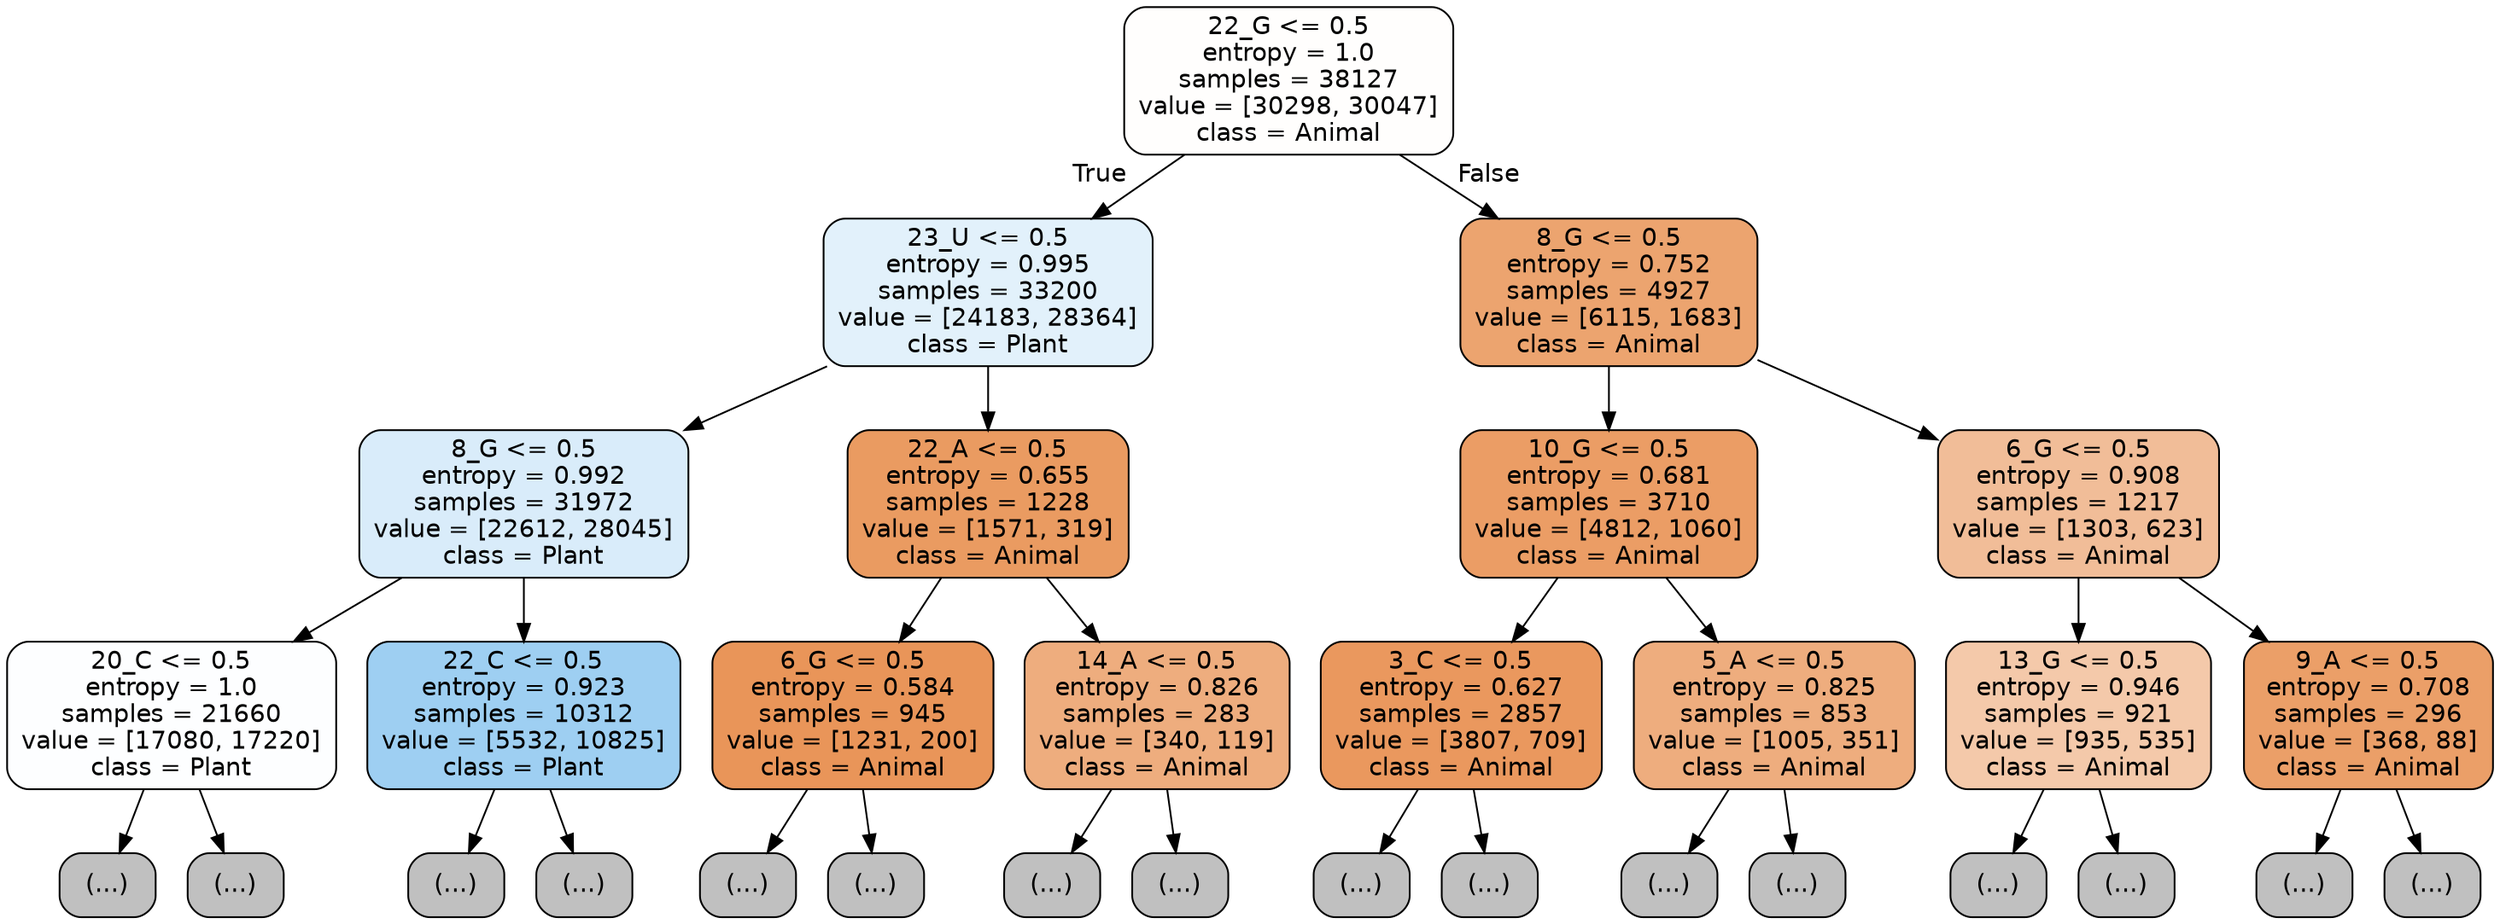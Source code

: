 digraph Tree {
node [shape=box, style="filled, rounded", color="black", fontname="helvetica"] ;
edge [fontname="helvetica"] ;
0 [label="22_G <= 0.5\nentropy = 1.0\nsamples = 38127\nvalue = [30298, 30047]\nclass = Animal", fillcolor="#fffefd"] ;
1 [label="23_U <= 0.5\nentropy = 0.995\nsamples = 33200\nvalue = [24183, 28364]\nclass = Plant", fillcolor="#e2f1fb"] ;
0 -> 1 [labeldistance=2.5, labelangle=45, headlabel="True"] ;
2 [label="8_G <= 0.5\nentropy = 0.992\nsamples = 31972\nvalue = [22612, 28045]\nclass = Plant", fillcolor="#d9ecfa"] ;
1 -> 2 ;
3 [label="20_C <= 0.5\nentropy = 1.0\nsamples = 21660\nvalue = [17080, 17220]\nclass = Plant", fillcolor="#fdfeff"] ;
2 -> 3 ;
4 [label="(...)", fillcolor="#C0C0C0"] ;
3 -> 4 ;
7949 [label="(...)", fillcolor="#C0C0C0"] ;
3 -> 7949 ;
10258 [label="22_C <= 0.5\nentropy = 0.923\nsamples = 10312\nvalue = [5532, 10825]\nclass = Plant", fillcolor="#9ecff2"] ;
2 -> 10258 ;
10259 [label="(...)", fillcolor="#C0C0C0"] ;
10258 -> 10259 ;
13404 [label="(...)", fillcolor="#C0C0C0"] ;
10258 -> 13404 ;
13903 [label="22_A <= 0.5\nentropy = 0.655\nsamples = 1228\nvalue = [1571, 319]\nclass = Animal", fillcolor="#ea9b61"] ;
1 -> 13903 ;
13904 [label="6_G <= 0.5\nentropy = 0.584\nsamples = 945\nvalue = [1231, 200]\nclass = Animal", fillcolor="#e99559"] ;
13903 -> 13904 ;
13905 [label="(...)", fillcolor="#C0C0C0"] ;
13904 -> 13905 ;
14144 [label="(...)", fillcolor="#C0C0C0"] ;
13904 -> 14144 ;
14243 [label="14_A <= 0.5\nentropy = 0.826\nsamples = 283\nvalue = [340, 119]\nclass = Animal", fillcolor="#eead7e"] ;
13903 -> 14243 ;
14244 [label="(...)", fillcolor="#C0C0C0"] ;
14243 -> 14244 ;
14375 [label="(...)", fillcolor="#C0C0C0"] ;
14243 -> 14375 ;
14418 [label="8_G <= 0.5\nentropy = 0.752\nsamples = 4927\nvalue = [6115, 1683]\nclass = Animal", fillcolor="#eca46f"] ;
0 -> 14418 [labeldistance=2.5, labelangle=-45, headlabel="False"] ;
14419 [label="10_G <= 0.5\nentropy = 0.681\nsamples = 3710\nvalue = [4812, 1060]\nclass = Animal", fillcolor="#eb9d65"] ;
14418 -> 14419 ;
14420 [label="3_C <= 0.5\nentropy = 0.627\nsamples = 2857\nvalue = [3807, 709]\nclass = Animal", fillcolor="#ea985e"] ;
14419 -> 14420 ;
14421 [label="(...)", fillcolor="#C0C0C0"] ;
14420 -> 14421 ;
15204 [label="(...)", fillcolor="#C0C0C0"] ;
14420 -> 15204 ;
15457 [label="5_A <= 0.5\nentropy = 0.825\nsamples = 853\nvalue = [1005, 351]\nclass = Animal", fillcolor="#eead7e"] ;
14419 -> 15457 ;
15458 [label="(...)", fillcolor="#C0C0C0"] ;
15457 -> 15458 ;
15749 [label="(...)", fillcolor="#C0C0C0"] ;
15457 -> 15749 ;
15828 [label="6_G <= 0.5\nentropy = 0.908\nsamples = 1217\nvalue = [1303, 623]\nclass = Animal", fillcolor="#f1bd98"] ;
14418 -> 15828 ;
15829 [label="13_G <= 0.5\nentropy = 0.946\nsamples = 921\nvalue = [935, 535]\nclass = Animal", fillcolor="#f4c9aa"] ;
15828 -> 15829 ;
15830 [label="(...)", fillcolor="#C0C0C0"] ;
15829 -> 15830 ;
16151 [label="(...)", fillcolor="#C0C0C0"] ;
15829 -> 16151 ;
16256 [label="9_A <= 0.5\nentropy = 0.708\nsamples = 296\nvalue = [368, 88]\nclass = Animal", fillcolor="#eb9f68"] ;
15828 -> 16256 ;
16257 [label="(...)", fillcolor="#C0C0C0"] ;
16256 -> 16257 ;
16376 [label="(...)", fillcolor="#C0C0C0"] ;
16256 -> 16376 ;
}